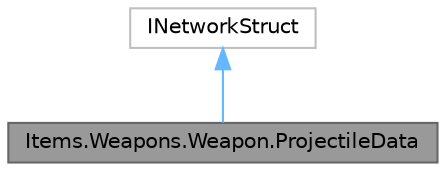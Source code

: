digraph "Items.Weapons.Weapon.ProjectileData"
{
 // LATEX_PDF_SIZE
  bgcolor="transparent";
  edge [fontname=Helvetica,fontsize=10,labelfontname=Helvetica,labelfontsize=10];
  node [fontname=Helvetica,fontsize=10,shape=box,height=0.2,width=0.4];
  Node1 [id="Node000001",label="Items.Weapons.Weapon.ProjectileData",height=0.2,width=0.4,color="gray40", fillcolor="grey60", style="filled", fontcolor="black",tooltip="Structure representing single projectile shot."];
  Node2 -> Node1 [id="edge1_Node000001_Node000002",dir="back",color="steelblue1",style="solid",tooltip=" "];
  Node2 [id="Node000002",label="INetworkStruct",height=0.2,width=0.4,color="grey75", fillcolor="white", style="filled",tooltip=" "];
}
